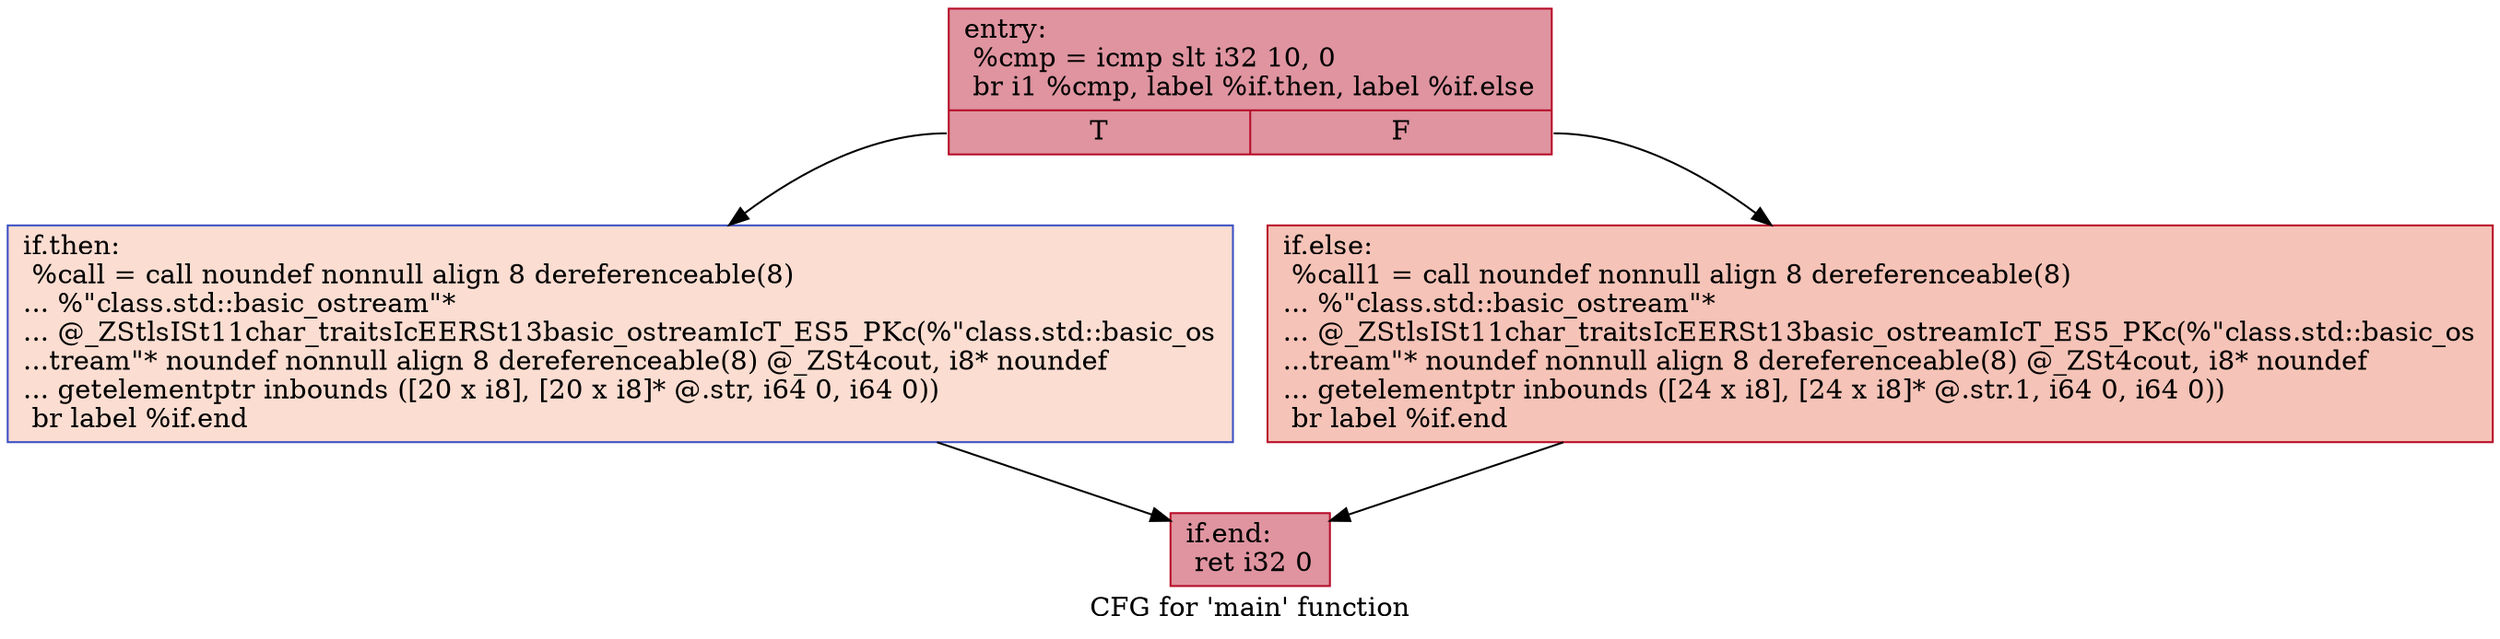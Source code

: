 digraph "CFG for 'main' function" {
	label="CFG for 'main' function";

	Node0x55f6bf3b6230 [shape=record,color="#b70d28ff", style=filled, fillcolor="#b70d2870",label="{entry:\l  %cmp = icmp slt i32 10, 0\l  br i1 %cmp, label %if.then, label %if.else\l|{<s0>T|<s1>F}}"];
	Node0x55f6bf3b6230:s0 -> Node0x55f6bf3b6410;
	Node0x55f6bf3b6230:s1 -> Node0x55f6bf3b6480;
	Node0x55f6bf3b6410 [shape=record,color="#3d50c3ff", style=filled, fillcolor="#f7b39670",label="{if.then:                                          \l  %call = call noundef nonnull align 8 dereferenceable(8)\l... %\"class.std::basic_ostream\"*\l... @_ZStlsISt11char_traitsIcEERSt13basic_ostreamIcT_ES5_PKc(%\"class.std::basic_os\l...tream\"* noundef nonnull align 8 dereferenceable(8) @_ZSt4cout, i8* noundef\l... getelementptr inbounds ([20 x i8], [20 x i8]* @.str, i64 0, i64 0))\l  br label %if.end\l}"];
	Node0x55f6bf3b6410 -> Node0x55f6bf3b68f0;
	Node0x55f6bf3b6480 [shape=record,color="#b70d28ff", style=filled, fillcolor="#e8765c70",label="{if.else:                                          \l  %call1 = call noundef nonnull align 8 dereferenceable(8)\l... %\"class.std::basic_ostream\"*\l... @_ZStlsISt11char_traitsIcEERSt13basic_ostreamIcT_ES5_PKc(%\"class.std::basic_os\l...tream\"* noundef nonnull align 8 dereferenceable(8) @_ZSt4cout, i8* noundef\l... getelementptr inbounds ([24 x i8], [24 x i8]* @.str.1, i64 0, i64 0))\l  br label %if.end\l}"];
	Node0x55f6bf3b6480 -> Node0x55f6bf3b68f0;
	Node0x55f6bf3b68f0 [shape=record,color="#b70d28ff", style=filled, fillcolor="#b70d2870",label="{if.end:                                           \l  ret i32 0\l}"];
}
